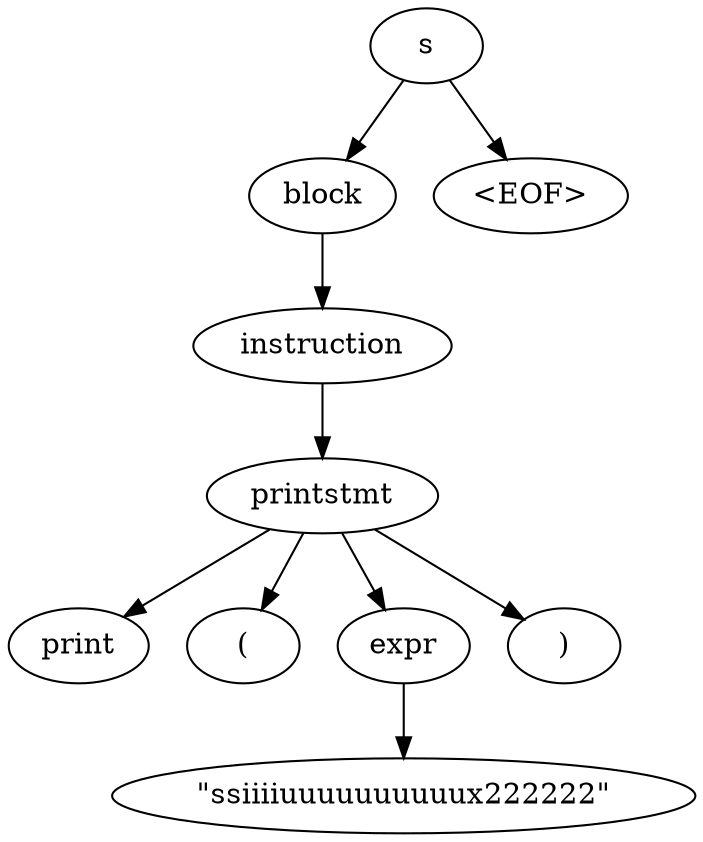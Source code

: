 digraph AST {
  1 [label="s"];
  1 -> 2;
  2 [label="block"];
  2 -> 3;
  3 [label="instruction"];
  3 -> 4;
  4 [label="printstmt"];
  4 -> 5;
  5 [label="print"];
  4 -> 6;
  6 [label="("];
  4 -> 7;
  7 [label="expr"];
  7 -> 8;
  8 [label="\"ssiiiiuuuuuuuuuux222222\""];
  4 -> 9;
  9 [label=")"];
  1 -> 10;
  10 [label="<EOF>"];
}
